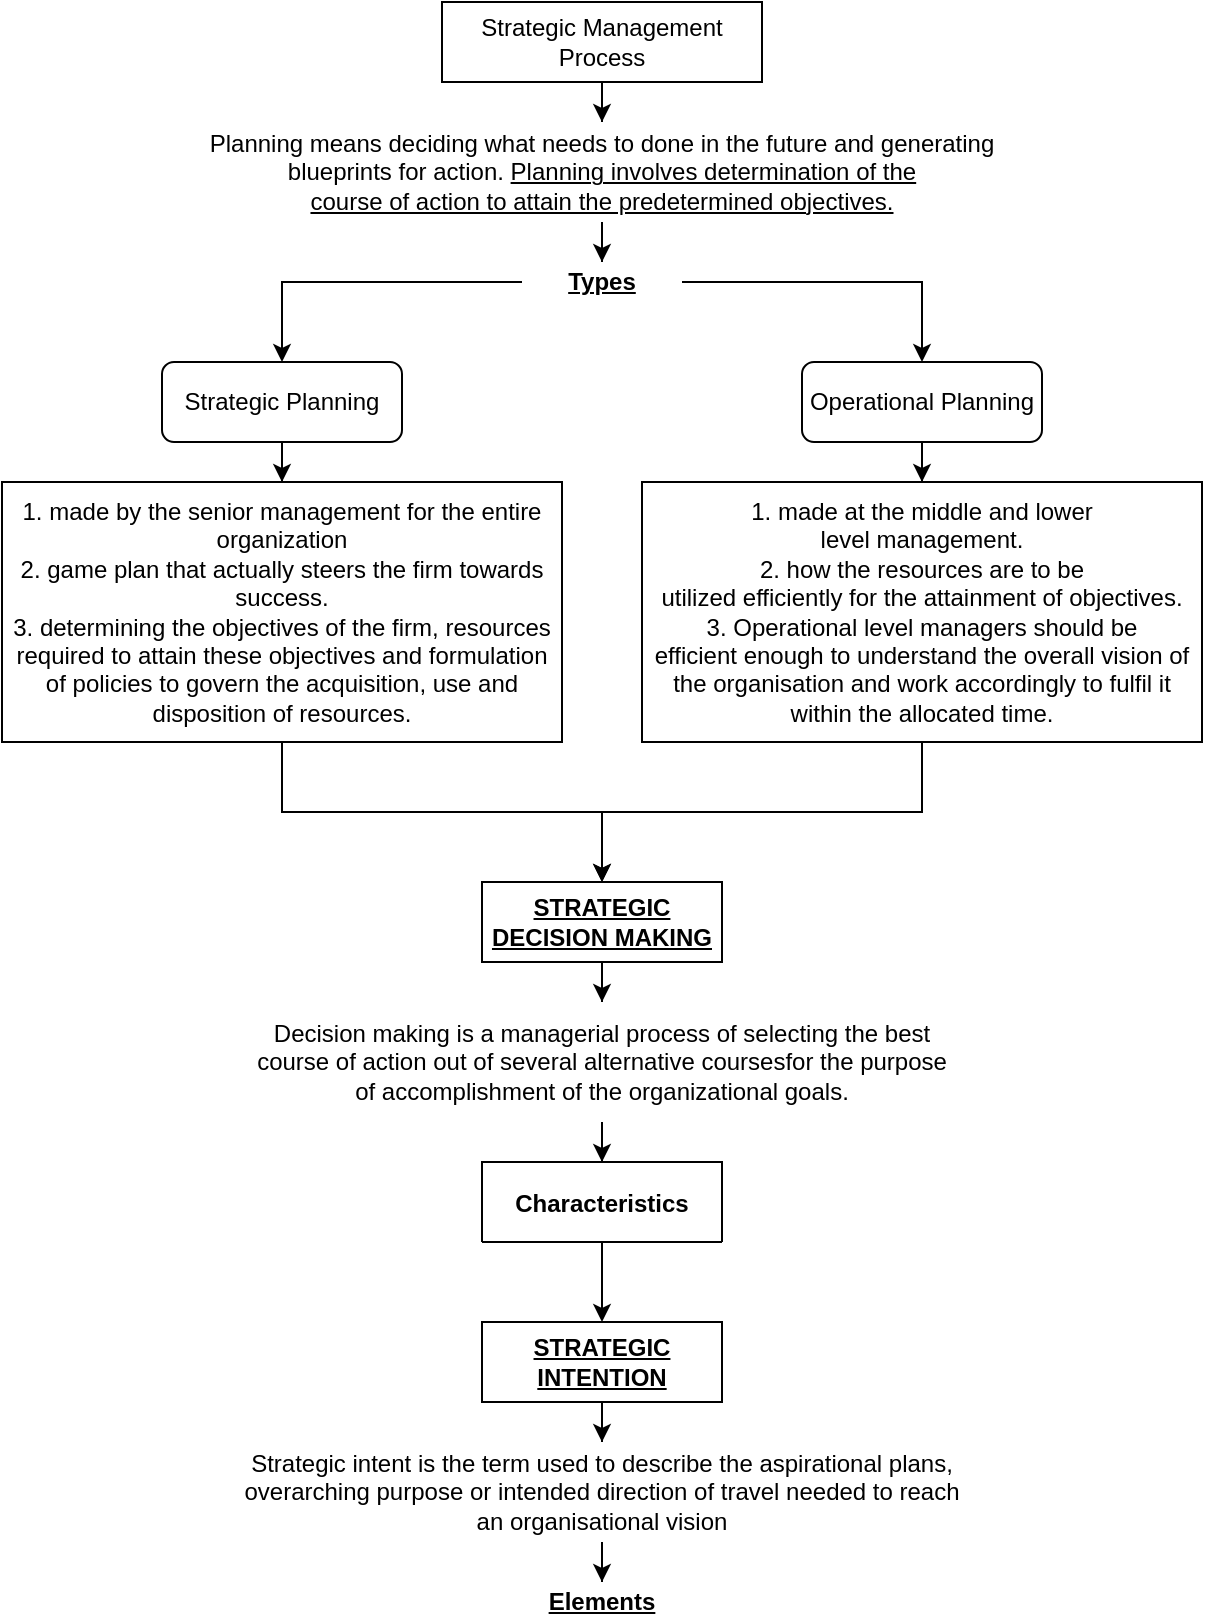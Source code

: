 <mxfile version="14.5.8" type="github">
  <diagram id="CXtjrz0CC56r9_kdbqIl" name="Page-1">
    <mxGraphModel dx="1048" dy="523" grid="1" gridSize="10" guides="1" tooltips="1" connect="1" arrows="1" fold="1" page="1" pageScale="1" pageWidth="850" pageHeight="1100" math="0" shadow="0">
      <root>
        <mxCell id="0" />
        <mxCell id="1" parent="0" />
        <mxCell id="QLJabMkSsxI0vp1HL2iL-3" style="edgeStyle=orthogonalEdgeStyle;rounded=0;orthogonalLoop=1;jettySize=auto;html=1;" parent="1" source="mMcOxIyKWQ6gz_tthfHf-1" target="QLJabMkSsxI0vp1HL2iL-2" edge="1">
          <mxGeometry relative="1" as="geometry" />
        </mxCell>
        <mxCell id="mMcOxIyKWQ6gz_tthfHf-1" value="Strategic Management Process" style="rounded=0;whiteSpace=wrap;html=1;" parent="1" vertex="1">
          <mxGeometry x="340" width="160" height="40" as="geometry" />
        </mxCell>
        <mxCell id="QLJabMkSsxI0vp1HL2iL-6" style="edgeStyle=orthogonalEdgeStyle;rounded=0;orthogonalLoop=1;jettySize=auto;html=1;" parent="1" source="QLJabMkSsxI0vp1HL2iL-2" target="QLJabMkSsxI0vp1HL2iL-4" edge="1">
          <mxGeometry relative="1" as="geometry" />
        </mxCell>
        <mxCell id="QLJabMkSsxI0vp1HL2iL-2" value="Planning means deciding what needs to done in the future and generating blueprints for action. &lt;u&gt;Planning involves determination of the&lt;br&gt;course of action to attain the predetermined objectives.&lt;/u&gt;" style="text;html=1;strokeColor=none;fillColor=none;align=center;verticalAlign=middle;whiteSpace=wrap;rounded=0;" parent="1" vertex="1">
          <mxGeometry x="200" y="60" width="440" height="50" as="geometry" />
        </mxCell>
        <mxCell id="QLJabMkSsxI0vp1HL2iL-9" style="edgeStyle=orthogonalEdgeStyle;rounded=0;orthogonalLoop=1;jettySize=auto;html=1;" parent="1" source="QLJabMkSsxI0vp1HL2iL-4" target="QLJabMkSsxI0vp1HL2iL-8" edge="1">
          <mxGeometry relative="1" as="geometry" />
        </mxCell>
        <mxCell id="QLJabMkSsxI0vp1HL2iL-10" style="edgeStyle=orthogonalEdgeStyle;rounded=0;orthogonalLoop=1;jettySize=auto;html=1;" parent="1" source="QLJabMkSsxI0vp1HL2iL-4" target="QLJabMkSsxI0vp1HL2iL-7" edge="1">
          <mxGeometry relative="1" as="geometry" />
        </mxCell>
        <mxCell id="QLJabMkSsxI0vp1HL2iL-4" value="&lt;u&gt;&lt;b&gt;Types&lt;/b&gt;&lt;/u&gt;" style="text;html=1;strokeColor=none;fillColor=none;align=center;verticalAlign=middle;whiteSpace=wrap;rounded=0;" parent="1" vertex="1">
          <mxGeometry x="380" y="130" width="80" height="20" as="geometry" />
        </mxCell>
        <mxCell id="N-dBoI1tjxxxeQjzbhxL-3" style="edgeStyle=orthogonalEdgeStyle;rounded=0;orthogonalLoop=1;jettySize=auto;html=1;" edge="1" parent="1" source="QLJabMkSsxI0vp1HL2iL-7" target="N-dBoI1tjxxxeQjzbhxL-2">
          <mxGeometry relative="1" as="geometry" />
        </mxCell>
        <mxCell id="QLJabMkSsxI0vp1HL2iL-7" value="Operational Planning" style="rounded=1;whiteSpace=wrap;html=1;" parent="1" vertex="1">
          <mxGeometry x="520" y="180" width="120" height="40" as="geometry" />
        </mxCell>
        <mxCell id="N-dBoI1tjxxxeQjzbhxL-4" style="edgeStyle=orthogonalEdgeStyle;rounded=0;orthogonalLoop=1;jettySize=auto;html=1;" edge="1" parent="1" source="QLJabMkSsxI0vp1HL2iL-8" target="N-dBoI1tjxxxeQjzbhxL-1">
          <mxGeometry relative="1" as="geometry" />
        </mxCell>
        <mxCell id="QLJabMkSsxI0vp1HL2iL-8" value="Strategic Planning" style="rounded=1;whiteSpace=wrap;html=1;" parent="1" vertex="1">
          <mxGeometry x="200" y="180" width="120" height="40" as="geometry" />
        </mxCell>
        <mxCell id="N-dBoI1tjxxxeQjzbhxL-6" style="edgeStyle=orthogonalEdgeStyle;rounded=0;orthogonalLoop=1;jettySize=auto;html=1;" edge="1" parent="1" source="N-dBoI1tjxxxeQjzbhxL-1" target="N-dBoI1tjxxxeQjzbhxL-5">
          <mxGeometry relative="1" as="geometry" />
        </mxCell>
        <mxCell id="N-dBoI1tjxxxeQjzbhxL-1" value="1.&amp;nbsp;&lt;span&gt;made by the senior management for the entire&lt;/span&gt;&lt;div&gt;organization&lt;/div&gt;&lt;div&gt;2.&amp;nbsp;&lt;span&gt;game plan that actually steers the firm towards&lt;/span&gt;&lt;/div&gt;&lt;div&gt;success.&lt;/div&gt;&lt;div&gt;3.&amp;nbsp;&lt;span&gt;determining the objectives of the firm, resources&lt;/span&gt;&lt;/div&gt;&lt;div&gt;required to attain these objectives and formulation of policies to govern&amp;nbsp;&lt;span&gt;the acquisition, use and disposition of resources.&lt;/span&gt;&lt;/div&gt;" style="rounded=0;whiteSpace=wrap;html=1;" vertex="1" parent="1">
          <mxGeometry x="120" y="240" width="280" height="130" as="geometry" />
        </mxCell>
        <mxCell id="N-dBoI1tjxxxeQjzbhxL-7" style="edgeStyle=orthogonalEdgeStyle;rounded=0;orthogonalLoop=1;jettySize=auto;html=1;" edge="1" parent="1" source="N-dBoI1tjxxxeQjzbhxL-2" target="N-dBoI1tjxxxeQjzbhxL-5">
          <mxGeometry relative="1" as="geometry" />
        </mxCell>
        <mxCell id="N-dBoI1tjxxxeQjzbhxL-2" value="1.&amp;nbsp;&lt;span&gt;made at the middle and lower&lt;/span&gt;&lt;div&gt;level management.&lt;/div&gt;&lt;div&gt;2.&amp;nbsp;&lt;span&gt;how the resources are to be&lt;/span&gt;&lt;/div&gt;&lt;div&gt;utilized efficiently for the attainment of objectives.&lt;/div&gt;&lt;div&gt;3.&amp;nbsp;&lt;span&gt;Operational level managers should be&lt;/span&gt;&lt;/div&gt;&lt;div&gt;efficient enough to understand the overall vision of the organisation and&amp;nbsp;&lt;span&gt;work accordingly to fulfil it within the allocated time.&lt;/span&gt;&lt;/div&gt;" style="rounded=0;whiteSpace=wrap;html=1;" vertex="1" parent="1">
          <mxGeometry x="440" y="240" width="280" height="130" as="geometry" />
        </mxCell>
        <mxCell id="N-dBoI1tjxxxeQjzbhxL-9" style="edgeStyle=orthogonalEdgeStyle;rounded=0;orthogonalLoop=1;jettySize=auto;html=1;" edge="1" parent="1" source="N-dBoI1tjxxxeQjzbhxL-5" target="N-dBoI1tjxxxeQjzbhxL-8">
          <mxGeometry relative="1" as="geometry" />
        </mxCell>
        <mxCell id="N-dBoI1tjxxxeQjzbhxL-5" value="STRATEGIC DECISION MAKING" style="rounded=0;whiteSpace=wrap;html=1;fontStyle=5" vertex="1" parent="1">
          <mxGeometry x="360" y="440" width="120" height="40" as="geometry" />
        </mxCell>
        <mxCell id="N-dBoI1tjxxxeQjzbhxL-12" style="edgeStyle=orthogonalEdgeStyle;rounded=0;orthogonalLoop=1;jettySize=auto;html=1;" edge="1" parent="1" source="N-dBoI1tjxxxeQjzbhxL-8" target="N-dBoI1tjxxxeQjzbhxL-10">
          <mxGeometry relative="1" as="geometry" />
        </mxCell>
        <mxCell id="N-dBoI1tjxxxeQjzbhxL-8" value="&lt;div&gt;Decision making is a managerial process of selecting the best course of action&amp;nbsp;&lt;span&gt;out of several alternative coursesfor the purpose of accomplishment of the&amp;nbsp;&lt;/span&gt;&lt;span&gt;organizational goals.&lt;/span&gt;&lt;/div&gt;" style="text;html=1;strokeColor=none;fillColor=none;align=center;verticalAlign=middle;whiteSpace=wrap;rounded=0;" vertex="1" parent="1">
          <mxGeometry x="240" y="500" width="360" height="60" as="geometry" />
        </mxCell>
        <mxCell id="N-dBoI1tjxxxeQjzbhxL-14" style="edgeStyle=orthogonalEdgeStyle;rounded=0;orthogonalLoop=1;jettySize=auto;html=1;" edge="1" parent="1" source="N-dBoI1tjxxxeQjzbhxL-10" target="N-dBoI1tjxxxeQjzbhxL-13">
          <mxGeometry relative="1" as="geometry" />
        </mxCell>
        <mxCell id="N-dBoI1tjxxxeQjzbhxL-10" value="Characteristics" style="swimlane;startSize=40;" vertex="1" collapsed="1" parent="1">
          <mxGeometry x="360" y="580" width="120" height="40" as="geometry">
            <mxRectangle x="360" y="580" width="420" height="210" as="alternateBounds" />
          </mxGeometry>
        </mxCell>
        <mxCell id="N-dBoI1tjxxxeQjzbhxL-11" value="&lt;div&gt;i. Strategic decisions require top-management involvement.&lt;/div&gt;&lt;div&gt;&lt;br&gt;&lt;/div&gt;&lt;div&gt;ii. Strategic decisions involve commitment of organisational resources.&lt;/div&gt;&lt;div&gt;&lt;br&gt;&lt;/div&gt;&lt;div&gt;iii. Strategic decisions are likely to have a significant impact on the long term&lt;/div&gt;&lt;div&gt;prosperity of the firm.&lt;/div&gt;&lt;div&gt;&lt;br&gt;&lt;/div&gt;&lt;div&gt;iv. Strategic decisions are future oriented.&lt;/div&gt;&lt;div&gt;&lt;br&gt;&lt;/div&gt;&lt;div&gt;v. Strategic decisions usually have major multifunctional or multi-business&lt;/div&gt;&lt;div&gt;consequences&lt;/div&gt;" style="rounded=0;whiteSpace=wrap;html=1;" vertex="1" parent="N-dBoI1tjxxxeQjzbhxL-10">
          <mxGeometry y="40" width="420" height="170" as="geometry" />
        </mxCell>
        <mxCell id="N-dBoI1tjxxxeQjzbhxL-16" style="edgeStyle=orthogonalEdgeStyle;rounded=0;orthogonalLoop=1;jettySize=auto;html=1;" edge="1" parent="1" source="N-dBoI1tjxxxeQjzbhxL-13" target="N-dBoI1tjxxxeQjzbhxL-15">
          <mxGeometry relative="1" as="geometry" />
        </mxCell>
        <mxCell id="N-dBoI1tjxxxeQjzbhxL-13" value="STRATEGIC INTENTION" style="rounded=0;whiteSpace=wrap;html=1;fontStyle=5" vertex="1" parent="1">
          <mxGeometry x="360" y="660" width="120" height="40" as="geometry" />
        </mxCell>
        <mxCell id="N-dBoI1tjxxxeQjzbhxL-19" style="edgeStyle=orthogonalEdgeStyle;rounded=0;orthogonalLoop=1;jettySize=auto;html=1;" edge="1" parent="1" source="N-dBoI1tjxxxeQjzbhxL-15" target="N-dBoI1tjxxxeQjzbhxL-18">
          <mxGeometry relative="1" as="geometry" />
        </mxCell>
        <mxCell id="N-dBoI1tjxxxeQjzbhxL-15" value="Strategic intent is the term used to describe the aspirational plans, overarching purpose or intended direction of travel needed to reach an organisational vision" style="text;html=1;strokeColor=none;fillColor=none;align=center;verticalAlign=middle;whiteSpace=wrap;rounded=0;" vertex="1" parent="1">
          <mxGeometry x="240" y="720" width="360" height="50" as="geometry" />
        </mxCell>
        <mxCell id="N-dBoI1tjxxxeQjzbhxL-18" value="&lt;b&gt;&lt;u&gt;Elements&lt;/u&gt;&lt;/b&gt;" style="text;html=1;strokeColor=none;fillColor=none;align=center;verticalAlign=middle;whiteSpace=wrap;rounded=0;" vertex="1" parent="1">
          <mxGeometry x="360" y="790" width="120" height="20" as="geometry" />
        </mxCell>
      </root>
    </mxGraphModel>
  </diagram>
</mxfile>
